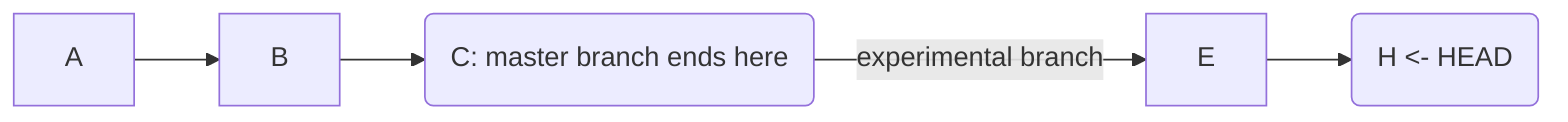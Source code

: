 graph LR
    A-->B
    B-->C(C: master branch ends here)
    C-- experimental branch -->E
    E-->H(H <- HEAD)